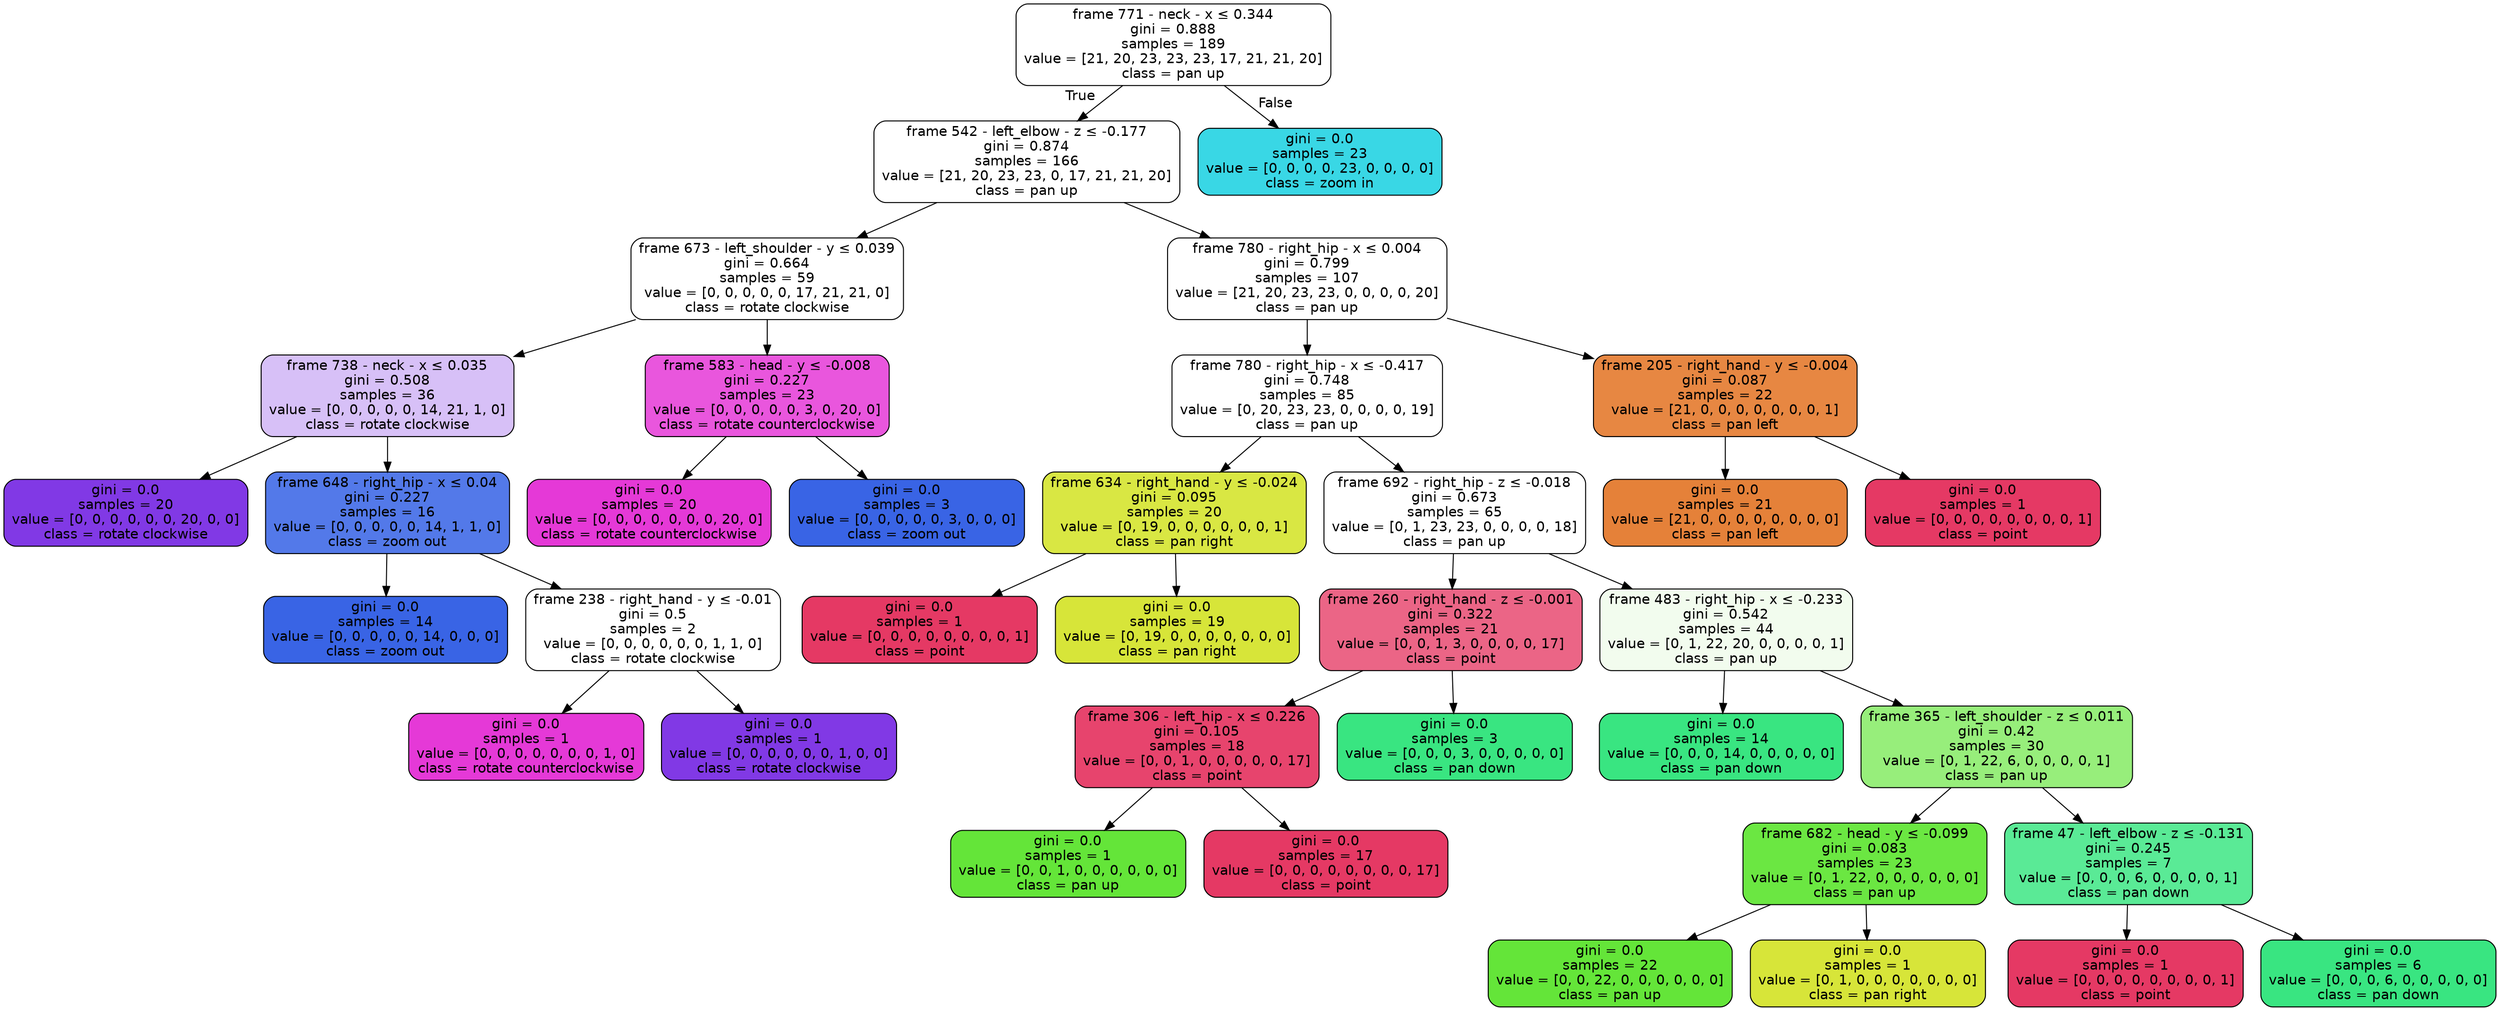 digraph Tree {
node [shape=box, style="filled, rounded", color="black", fontname=helvetica] ;
edge [fontname=helvetica] ;
0 [label=<frame 771 - neck - x &le; 0.344<br/>gini = 0.888<br/>samples = 189<br/>value = [21, 20, 23, 23, 23, 17, 21, 21, 20]<br/>class = pan up>, fillcolor="#64e53900"] ;
1 [label=<frame 542 - left_elbow - z &le; -0.177<br/>gini = 0.874<br/>samples = 166<br/>value = [21, 20, 23, 23, 0, 17, 21, 21, 20]<br/>class = pan up>, fillcolor="#64e53900"] ;
0 -> 1 [labeldistance=2.5, labelangle=45, headlabel="True"] ;
2 [label=<frame 673 - left_shoulder - y &le; 0.039<br/>gini = 0.664<br/>samples = 59<br/>value = [0, 0, 0, 0, 0, 17, 21, 21, 0]<br/>class = rotate clockwise>, fillcolor="#8139e500"] ;
1 -> 2 ;
3 [label=<frame 738 - neck - x &le; 0.035<br/>gini = 0.508<br/>samples = 36<br/>value = [0, 0, 0, 0, 0, 14, 21, 1, 0]<br/>class = rotate clockwise>, fillcolor="#8139e551"] ;
2 -> 3 ;
4 [label=<gini = 0.0<br/>samples = 20<br/>value = [0, 0, 0, 0, 0, 0, 20, 0, 0]<br/>class = rotate clockwise>, fillcolor="#8139e5ff"] ;
3 -> 4 ;
5 [label=<frame 648 - right_hip - x &le; 0.04<br/>gini = 0.227<br/>samples = 16<br/>value = [0, 0, 0, 0, 0, 14, 1, 1, 0]<br/>class = zoom out>, fillcolor="#3964e5dd"] ;
3 -> 5 ;
6 [label=<gini = 0.0<br/>samples = 14<br/>value = [0, 0, 0, 0, 0, 14, 0, 0, 0]<br/>class = zoom out>, fillcolor="#3964e5ff"] ;
5 -> 6 ;
7 [label=<frame 238 - right_hand - y &le; -0.01<br/>gini = 0.5<br/>samples = 2<br/>value = [0, 0, 0, 0, 0, 0, 1, 1, 0]<br/>class = rotate clockwise>, fillcolor="#8139e500"] ;
5 -> 7 ;
8 [label=<gini = 0.0<br/>samples = 1<br/>value = [0, 0, 0, 0, 0, 0, 0, 1, 0]<br/>class = rotate counterclockwise>, fillcolor="#e539d7ff"] ;
7 -> 8 ;
9 [label=<gini = 0.0<br/>samples = 1<br/>value = [0, 0, 0, 0, 0, 0, 1, 0, 0]<br/>class = rotate clockwise>, fillcolor="#8139e5ff"] ;
7 -> 9 ;
10 [label=<frame 583 - head - y &le; -0.008<br/>gini = 0.227<br/>samples = 23<br/>value = [0, 0, 0, 0, 0, 3, 0, 20, 0]<br/>class = rotate counterclockwise>, fillcolor="#e539d7d9"] ;
2 -> 10 ;
11 [label=<gini = 0.0<br/>samples = 20<br/>value = [0, 0, 0, 0, 0, 0, 0, 20, 0]<br/>class = rotate counterclockwise>, fillcolor="#e539d7ff"] ;
10 -> 11 ;
12 [label=<gini = 0.0<br/>samples = 3<br/>value = [0, 0, 0, 0, 0, 3, 0, 0, 0]<br/>class = zoom out>, fillcolor="#3964e5ff"] ;
10 -> 12 ;
13 [label=<frame 780 - right_hip - x &le; 0.004<br/>gini = 0.799<br/>samples = 107<br/>value = [21, 20, 23, 23, 0, 0, 0, 0, 20]<br/>class = pan up>, fillcolor="#64e53900"] ;
1 -> 13 ;
14 [label=<frame 780 - right_hip - x &le; -0.417<br/>gini = 0.748<br/>samples = 85<br/>value = [0, 20, 23, 23, 0, 0, 0, 0, 19]<br/>class = pan up>, fillcolor="#64e53900"] ;
13 -> 14 ;
15 [label=<frame 634 - right_hand - y &le; -0.024<br/>gini = 0.095<br/>samples = 20<br/>value = [0, 19, 0, 0, 0, 0, 0, 0, 1]<br/>class = pan right>, fillcolor="#d7e539f2"] ;
14 -> 15 ;
16 [label=<gini = 0.0<br/>samples = 1<br/>value = [0, 0, 0, 0, 0, 0, 0, 0, 1]<br/>class = point>, fillcolor="#e53964ff"] ;
15 -> 16 ;
17 [label=<gini = 0.0<br/>samples = 19<br/>value = [0, 19, 0, 0, 0, 0, 0, 0, 0]<br/>class = pan right>, fillcolor="#d7e539ff"] ;
15 -> 17 ;
18 [label=<frame 692 - right_hip - z &le; -0.018<br/>gini = 0.673<br/>samples = 65<br/>value = [0, 1, 23, 23, 0, 0, 0, 0, 18]<br/>class = pan up>, fillcolor="#64e53900"] ;
14 -> 18 ;
19 [label=<frame 260 - right_hand - z &le; -0.001<br/>gini = 0.322<br/>samples = 21<br/>value = [0, 0, 1, 3, 0, 0, 0, 0, 17]<br/>class = point>, fillcolor="#e53964c6"] ;
18 -> 19 ;
20 [label=<frame 306 - left_hip - x &le; 0.226<br/>gini = 0.105<br/>samples = 18<br/>value = [0, 0, 1, 0, 0, 0, 0, 0, 17]<br/>class = point>, fillcolor="#e53964f0"] ;
19 -> 20 ;
21 [label=<gini = 0.0<br/>samples = 1<br/>value = [0, 0, 1, 0, 0, 0, 0, 0, 0]<br/>class = pan up>, fillcolor="#64e539ff"] ;
20 -> 21 ;
22 [label=<gini = 0.0<br/>samples = 17<br/>value = [0, 0, 0, 0, 0, 0, 0, 0, 17]<br/>class = point>, fillcolor="#e53964ff"] ;
20 -> 22 ;
23 [label=<gini = 0.0<br/>samples = 3<br/>value = [0, 0, 0, 3, 0, 0, 0, 0, 0]<br/>class = pan down>, fillcolor="#39e581ff"] ;
19 -> 23 ;
24 [label=<frame 483 - right_hip - x &le; -0.233<br/>gini = 0.542<br/>samples = 44<br/>value = [0, 1, 22, 20, 0, 0, 0, 0, 1]<br/>class = pan up>, fillcolor="#64e53915"] ;
18 -> 24 ;
25 [label=<gini = 0.0<br/>samples = 14<br/>value = [0, 0, 0, 14, 0, 0, 0, 0, 0]<br/>class = pan down>, fillcolor="#39e581ff"] ;
24 -> 25 ;
26 [label=<frame 365 - left_shoulder - z &le; 0.011<br/>gini = 0.42<br/>samples = 30<br/>value = [0, 1, 22, 6, 0, 0, 0, 0, 1]<br/>class = pan up>, fillcolor="#64e539aa"] ;
24 -> 26 ;
27 [label=<frame 682 - head - y &le; -0.099<br/>gini = 0.083<br/>samples = 23<br/>value = [0, 1, 22, 0, 0, 0, 0, 0, 0]<br/>class = pan up>, fillcolor="#64e539f3"] ;
26 -> 27 ;
28 [label=<gini = 0.0<br/>samples = 22<br/>value = [0, 0, 22, 0, 0, 0, 0, 0, 0]<br/>class = pan up>, fillcolor="#64e539ff"] ;
27 -> 28 ;
29 [label=<gini = 0.0<br/>samples = 1<br/>value = [0, 1, 0, 0, 0, 0, 0, 0, 0]<br/>class = pan right>, fillcolor="#d7e539ff"] ;
27 -> 29 ;
30 [label=<frame 47 - left_elbow - z &le; -0.131<br/>gini = 0.245<br/>samples = 7<br/>value = [0, 0, 0, 6, 0, 0, 0, 0, 1]<br/>class = pan down>, fillcolor="#39e581d4"] ;
26 -> 30 ;
31 [label=<gini = 0.0<br/>samples = 1<br/>value = [0, 0, 0, 0, 0, 0, 0, 0, 1]<br/>class = point>, fillcolor="#e53964ff"] ;
30 -> 31 ;
32 [label=<gini = 0.0<br/>samples = 6<br/>value = [0, 0, 0, 6, 0, 0, 0, 0, 0]<br/>class = pan down>, fillcolor="#39e581ff"] ;
30 -> 32 ;
33 [label=<frame 205 - right_hand - y &le; -0.004<br/>gini = 0.087<br/>samples = 22<br/>value = [21, 0, 0, 0, 0, 0, 0, 0, 1]<br/>class = pan left>, fillcolor="#e58139f3"] ;
13 -> 33 ;
34 [label=<gini = 0.0<br/>samples = 21<br/>value = [21, 0, 0, 0, 0, 0, 0, 0, 0]<br/>class = pan left>, fillcolor="#e58139ff"] ;
33 -> 34 ;
35 [label=<gini = 0.0<br/>samples = 1<br/>value = [0, 0, 0, 0, 0, 0, 0, 0, 1]<br/>class = point>, fillcolor="#e53964ff"] ;
33 -> 35 ;
36 [label=<gini = 0.0<br/>samples = 23<br/>value = [0, 0, 0, 0, 23, 0, 0, 0, 0]<br/>class = zoom in>, fillcolor="#39d7e5ff"] ;
0 -> 36 [labeldistance=2.5, labelangle=-45, headlabel="False"] ;
}